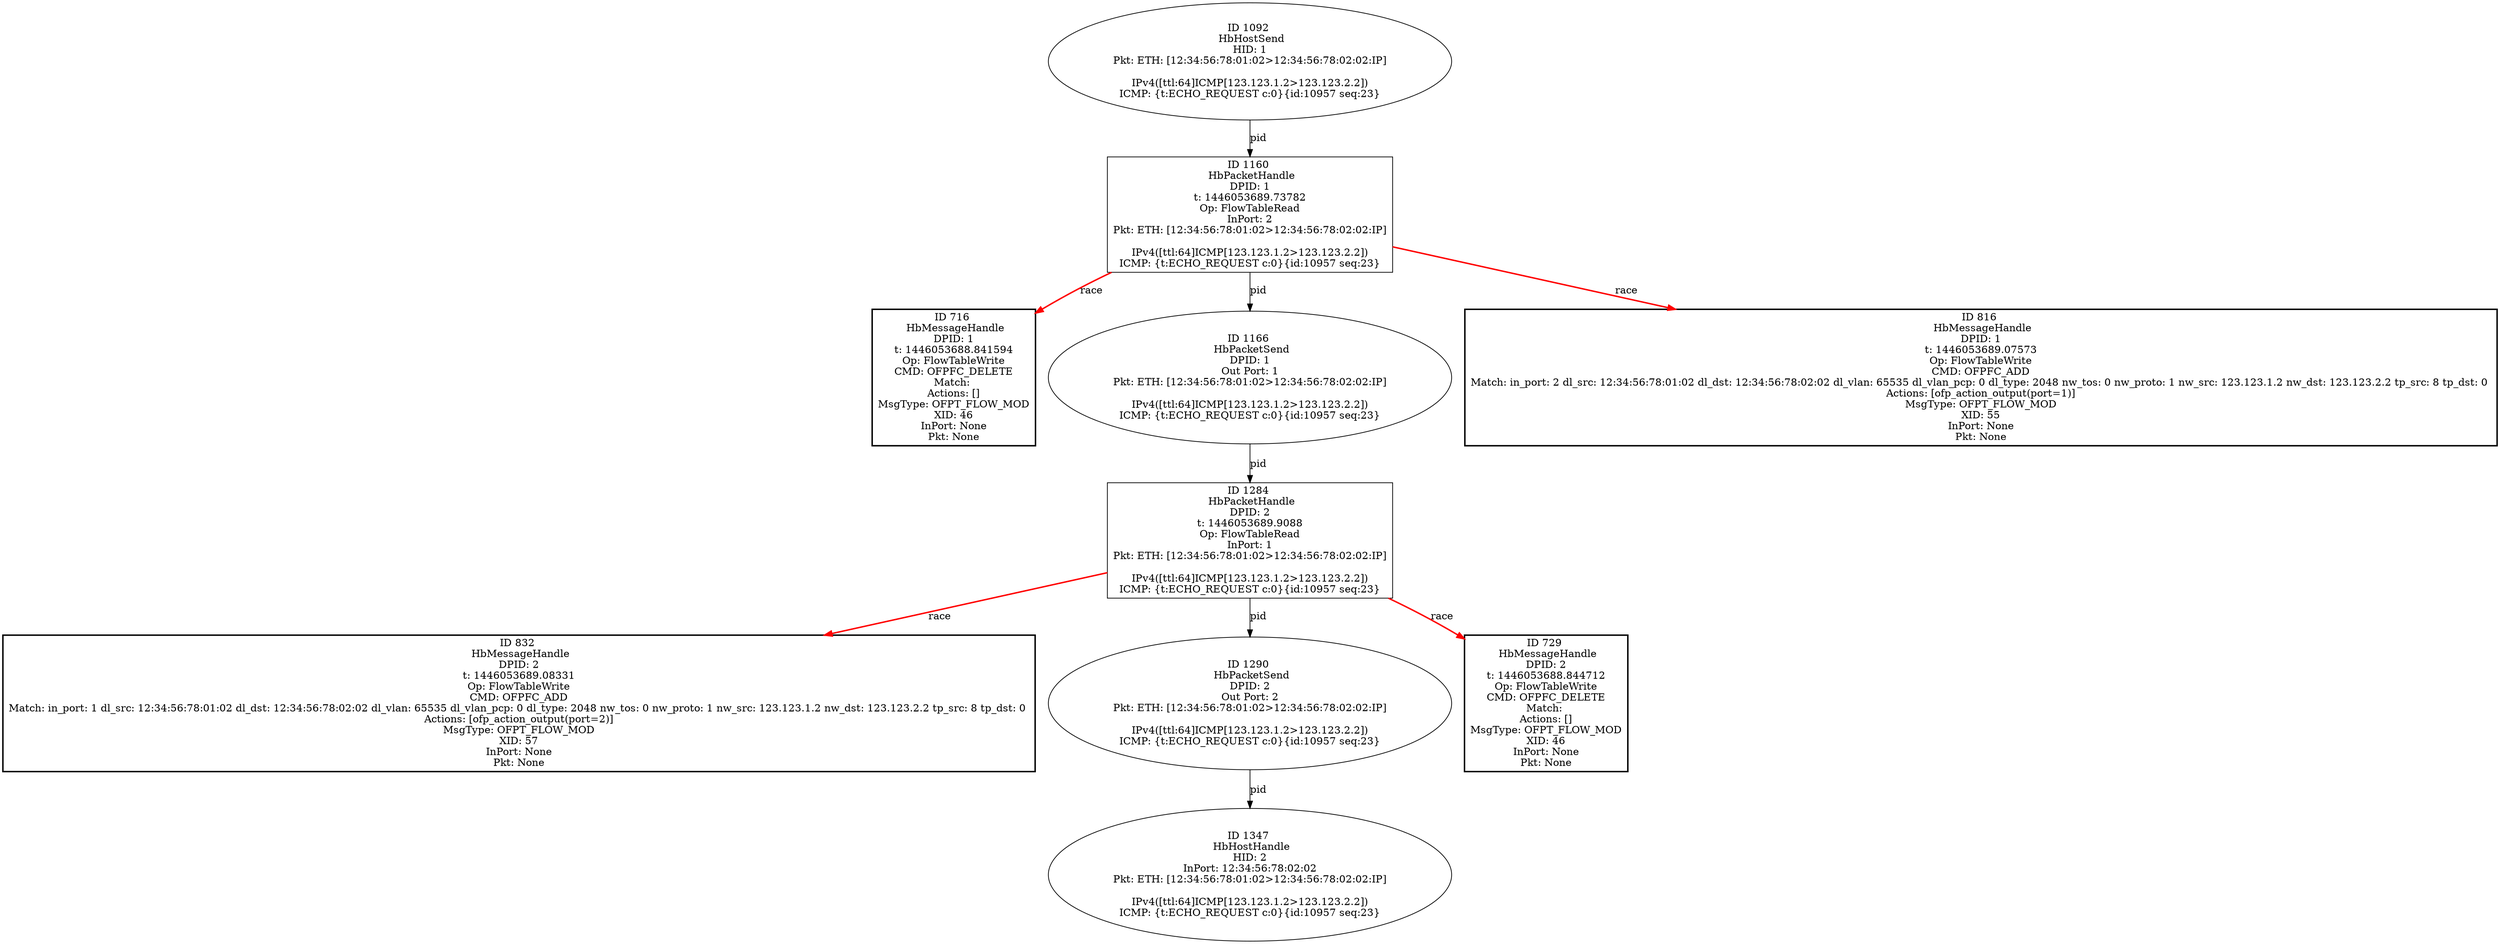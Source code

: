 strict digraph G {
832 [shape=box, style=bold, event=<hb_events.HbMessageHandle object at 0x103b23fd0>, label="ID 832 
 HbMessageHandle
DPID: 2
t: 1446053689.08331
Op: FlowTableWrite
CMD: OFPFC_ADD
Match: in_port: 1 dl_src: 12:34:56:78:01:02 dl_dst: 12:34:56:78:02:02 dl_vlan: 65535 dl_vlan_pcp: 0 dl_type: 2048 nw_tos: 0 nw_proto: 1 nw_src: 123.123.1.2 nw_dst: 123.123.2.2 tp_src: 8 tp_dst: 0 
Actions: [ofp_action_output(port=2)]
MsgType: OFPT_FLOW_MOD
XID: 57
InPort: None
Pkt: None"];
1347 [shape=oval, event=<hb_events.HbHostHandle object at 0x103c78690>, label="ID 1347 
 HbHostHandle
HID: 2
InPort: 12:34:56:78:02:02
Pkt: ETH: [12:34:56:78:01:02>12:34:56:78:02:02:IP]

IPv4([ttl:64]ICMP[123.123.1.2>123.123.2.2])
ICMP: {t:ECHO_REQUEST c:0}{id:10957 seq:23}"];
1284 [shape=box, event=<hb_events.HbPacketHandle object at 0x103c54390>, label="ID 1284 
 HbPacketHandle
DPID: 2
t: 1446053689.9088
Op: FlowTableRead
InPort: 1
Pkt: ETH: [12:34:56:78:01:02>12:34:56:78:02:02:IP]

IPv4([ttl:64]ICMP[123.123.1.2>123.123.2.2])
ICMP: {t:ECHO_REQUEST c:0}{id:10957 seq:23}"];
1160 [shape=box, event=<hb_events.HbPacketHandle object at 0x103be17d0>, label="ID 1160 
 HbPacketHandle
DPID: 1
t: 1446053689.73782
Op: FlowTableRead
InPort: 2
Pkt: ETH: [12:34:56:78:01:02>12:34:56:78:02:02:IP]

IPv4([ttl:64]ICMP[123.123.1.2>123.123.2.2])
ICMP: {t:ECHO_REQUEST c:0}{id:10957 seq:23}"];
1290 [shape=oval, event=<hb_events.HbPacketSend object at 0x103c5b890>, label="ID 1290 
 HbPacketSend
DPID: 2
Out Port: 2
Pkt: ETH: [12:34:56:78:01:02>12:34:56:78:02:02:IP]

IPv4([ttl:64]ICMP[123.123.1.2>123.123.2.2])
ICMP: {t:ECHO_REQUEST c:0}{id:10957 seq:23}"];
716 [shape=box, style=bold, event=<hb_events.HbMessageHandle object at 0x103b01750>, label="ID 716 
 HbMessageHandle
DPID: 1
t: 1446053688.841594
Op: FlowTableWrite
CMD: OFPFC_DELETE
Match: 
Actions: []
MsgType: OFPT_FLOW_MOD
XID: 46
InPort: None
Pkt: None"];
1166 [shape=oval, event=<hb_events.HbPacketSend object at 0x103be8d10>, label="ID 1166 
 HbPacketSend
DPID: 1
Out Port: 1
Pkt: ETH: [12:34:56:78:01:02>12:34:56:78:02:02:IP]

IPv4([ttl:64]ICMP[123.123.1.2>123.123.2.2])
ICMP: {t:ECHO_REQUEST c:0}{id:10957 seq:23}"];
816 [shape=box, style=bold, event=<hb_events.HbMessageHandle object at 0x103b23310>, label="ID 816 
 HbMessageHandle
DPID: 1
t: 1446053689.07573
Op: FlowTableWrite
CMD: OFPFC_ADD
Match: in_port: 2 dl_src: 12:34:56:78:01:02 dl_dst: 12:34:56:78:02:02 dl_vlan: 65535 dl_vlan_pcp: 0 dl_type: 2048 nw_tos: 0 nw_proto: 1 nw_src: 123.123.1.2 nw_dst: 123.123.2.2 tp_src: 8 tp_dst: 0 
Actions: [ofp_action_output(port=1)]
MsgType: OFPT_FLOW_MOD
XID: 55
InPort: None
Pkt: None"];
729 [shape=box, style=bold, event=<hb_events.HbMessageHandle object at 0x103b01ed0>, label="ID 729 
 HbMessageHandle
DPID: 2
t: 1446053688.844712
Op: FlowTableWrite
CMD: OFPFC_DELETE
Match: 
Actions: []
MsgType: OFPT_FLOW_MOD
XID: 46
InPort: None
Pkt: None"];
1092 [shape=oval, event=<hb_events.HbHostSend object at 0x103c34910>, label="ID 1092 
 HbHostSend
HID: 1
Pkt: ETH: [12:34:56:78:01:02>12:34:56:78:02:02:IP]

IPv4([ttl:64]ICMP[123.123.1.2>123.123.2.2])
ICMP: {t:ECHO_REQUEST c:0}{id:10957 seq:23}"];
1092 -> 1160  [rel=pid, label=pid];
1160 -> 816  [harmful=True, color=red, style=bold, rel=race, label=race];
1160 -> 716  [harmful=True, color=red, style=bold, rel=race, label=race];
1160 -> 1166  [rel=pid, label=pid];
1290 -> 1347  [rel=pid, label=pid];
1166 -> 1284  [rel=pid, label=pid];
1284 -> 832  [harmful=True, color=red, style=bold, rel=race, label=race];
1284 -> 729  [harmful=True, color=red, style=bold, rel=race, label=race];
1284 -> 1290  [rel=pid, label=pid];
}
